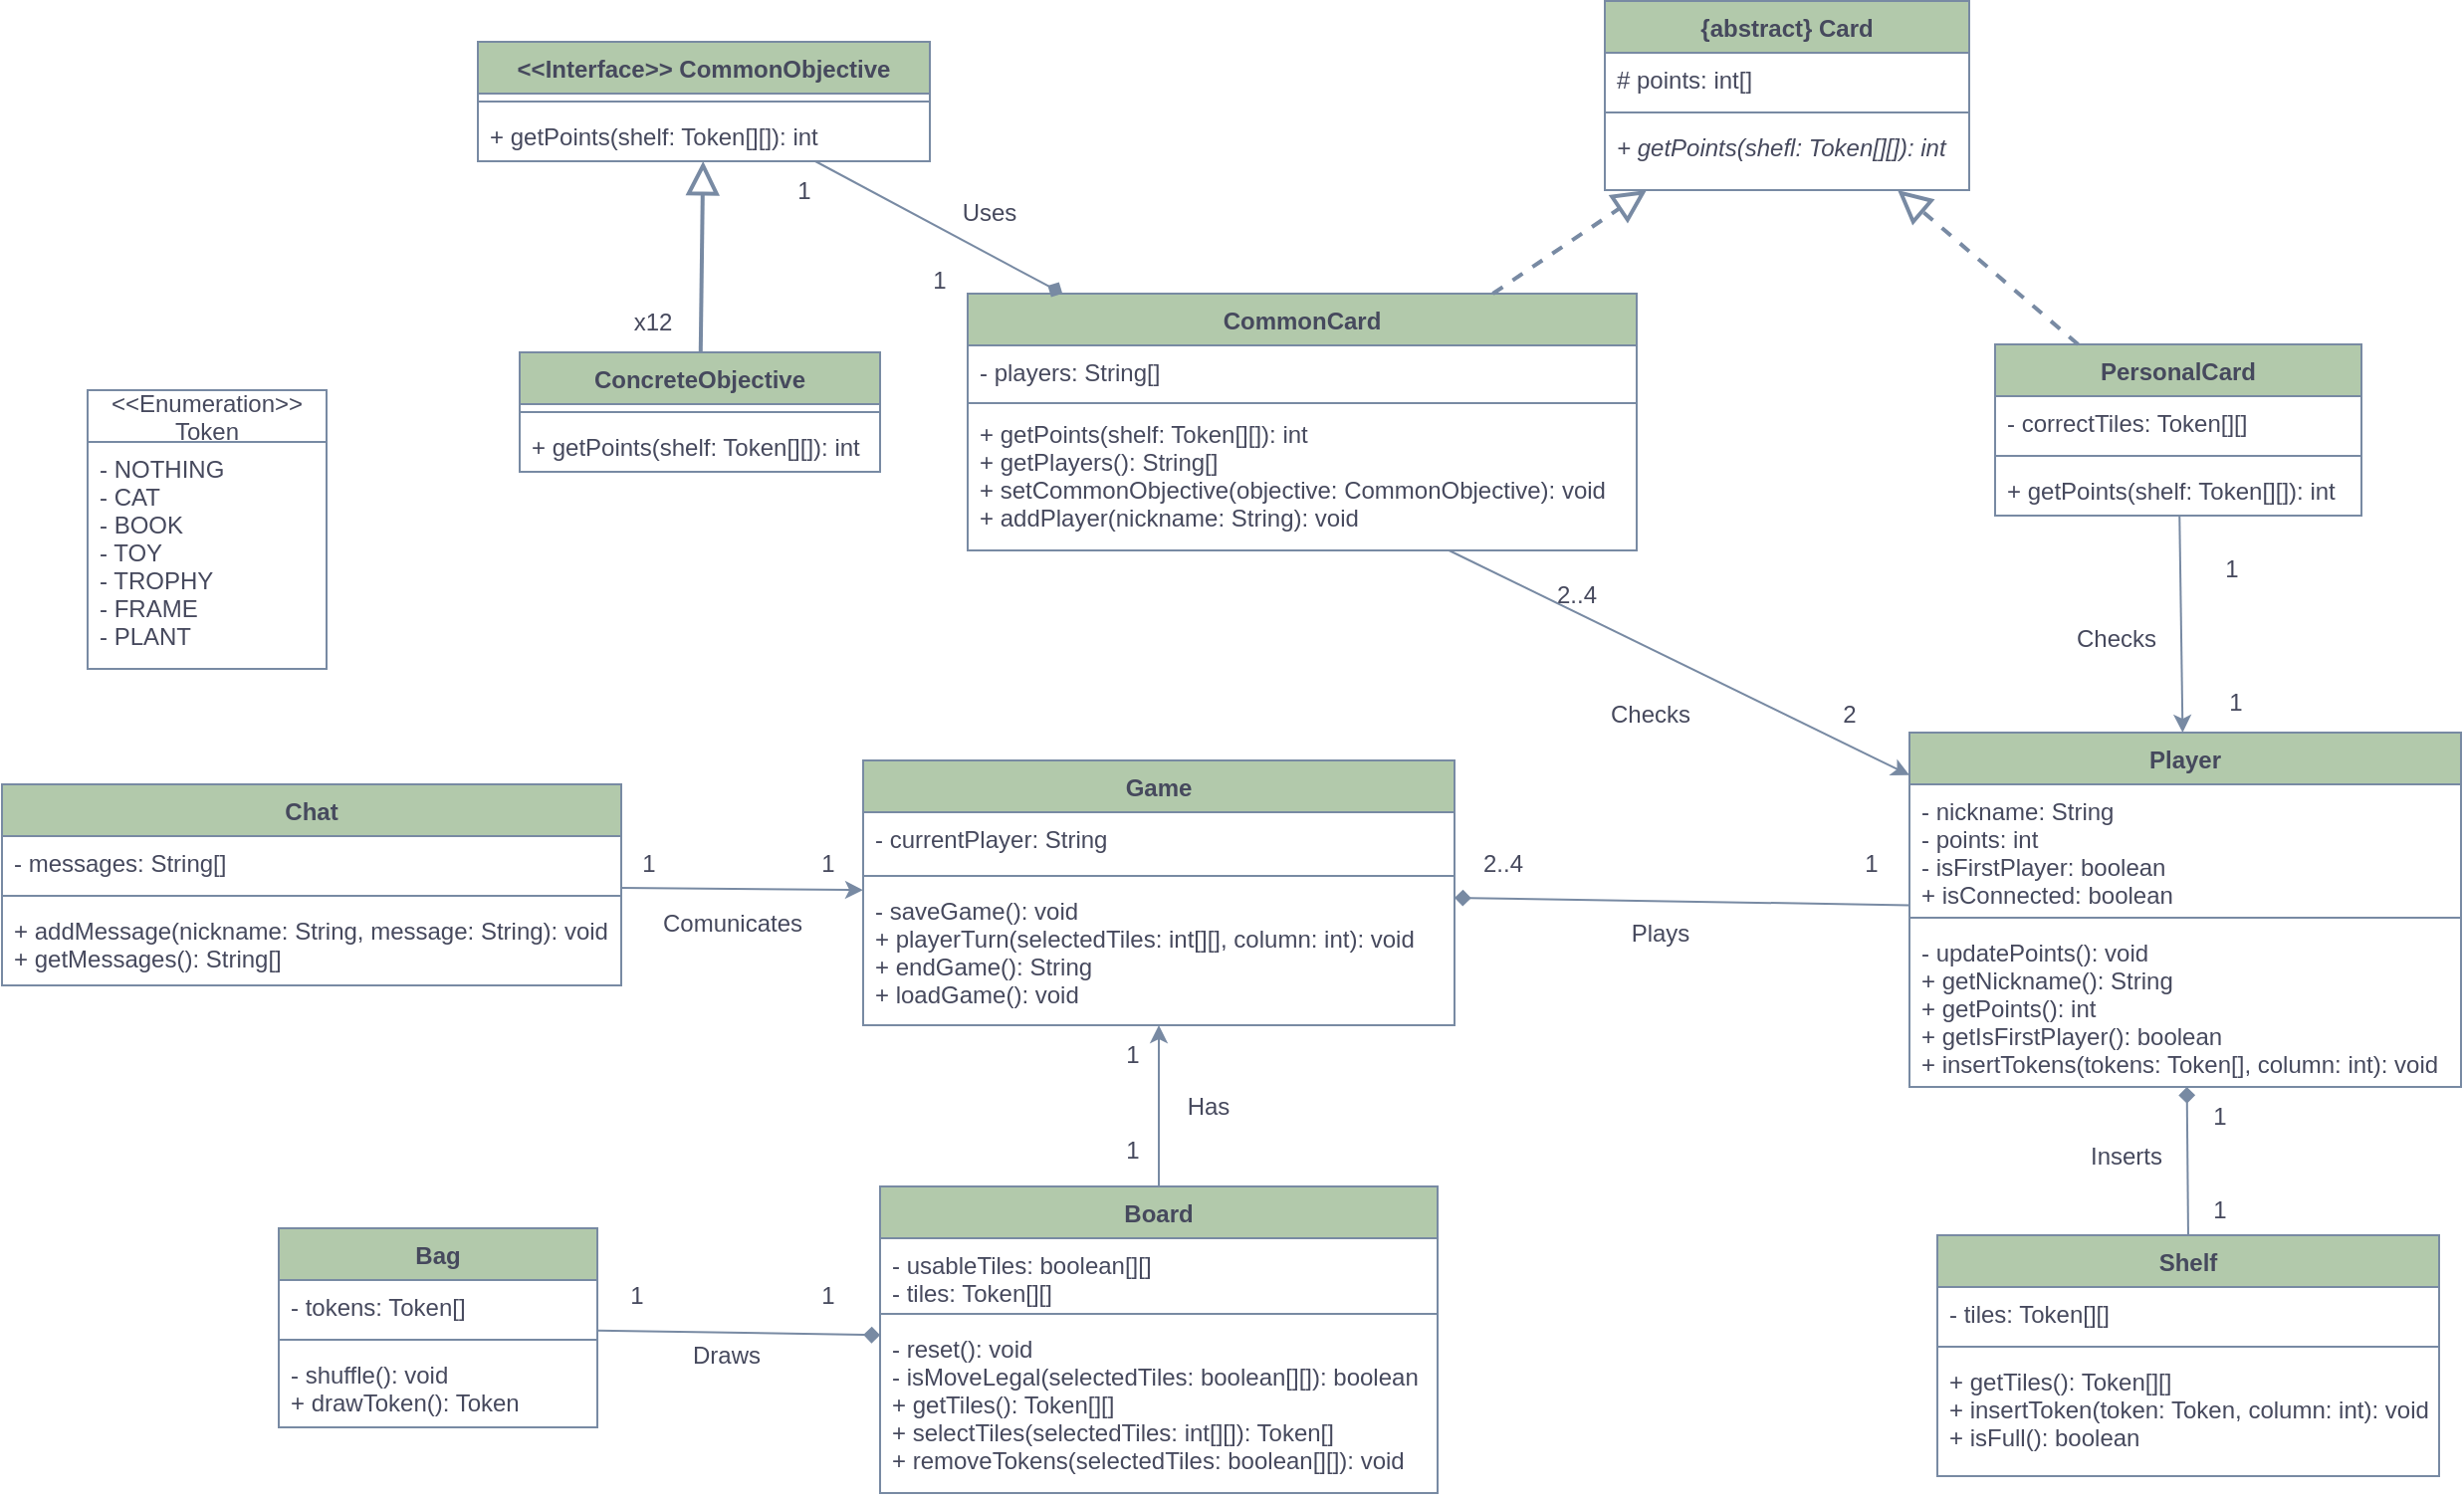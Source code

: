 <mxfile version="20.7.4" type="device"><diagram id="_t1ll57kga8P7ac47vfJ" name="Page-1"><mxGraphModel dx="1434" dy="839" grid="0" gridSize="10" guides="1" tooltips="1" connect="1" arrows="1" fold="1" page="0" pageScale="1" pageWidth="850" pageHeight="1100" background="#ffffff" math="0" shadow="0"><root><mxCell id="0"/><mxCell id="1" parent="0"/><mxCell id="5U5EhdQ0FwdngcvX8T_U-1" value="Player" style="swimlane;fontStyle=1;align=center;verticalAlign=top;childLayout=stackLayout;horizontal=1;startSize=26;horizontalStack=0;resizeParent=1;resizeParentMax=0;resizeLast=0;collapsible=1;marginBottom=0;labelBackgroundColor=none;fillColor=#B2C9AB;strokeColor=#788AA3;fontColor=#46495D;" parent="1" vertex="1"><mxGeometry x="1176" y="480" width="277" height="178" as="geometry"/></mxCell><mxCell id="5U5EhdQ0FwdngcvX8T_U-2" value="- nickname: String&#10;- points: int&#10;- isFirstPlayer: boolean&#10;+ isConnected: boolean" style="text;strokeColor=none;fillColor=none;align=left;verticalAlign=top;spacingLeft=4;spacingRight=4;overflow=hidden;rotatable=0;points=[[0,0.5],[1,0.5]];portConstraint=eastwest;labelBackgroundColor=none;fontColor=#46495D;" parent="5U5EhdQ0FwdngcvX8T_U-1" vertex="1"><mxGeometry y="26" width="277" height="63" as="geometry"/></mxCell><mxCell id="5U5EhdQ0FwdngcvX8T_U-3" value="" style="line;strokeWidth=1;fillColor=none;align=left;verticalAlign=middle;spacingTop=-1;spacingLeft=3;spacingRight=3;rotatable=0;labelPosition=right;points=[];portConstraint=eastwest;labelBackgroundColor=none;strokeColor=#788AA3;fontColor=#46495D;" parent="5U5EhdQ0FwdngcvX8T_U-1" vertex="1"><mxGeometry y="89" width="277" height="8" as="geometry"/></mxCell><mxCell id="5U5EhdQ0FwdngcvX8T_U-4" value="- updatePoints(): void&#10;+ getNickname(): String&#10;+ getPoints(): int&#10;+ getIsFirstPlayer(): boolean&#10;+ insertTokens(tokens: Token[], column: int): void" style="text;strokeColor=none;fillColor=none;align=left;verticalAlign=top;spacingLeft=4;spacingRight=4;overflow=hidden;rotatable=0;points=[[0,0.5],[1,0.5]];portConstraint=eastwest;labelBackgroundColor=none;fontColor=#46495D;" parent="5U5EhdQ0FwdngcvX8T_U-1" vertex="1"><mxGeometry y="97" width="277" height="81" as="geometry"/></mxCell><mxCell id="5U5EhdQ0FwdngcvX8T_U-5" value="Shelf" style="swimlane;fontStyle=1;align=center;verticalAlign=top;childLayout=stackLayout;horizontal=1;startSize=26;horizontalStack=0;resizeParent=1;resizeParentMax=0;resizeLast=0;collapsible=1;marginBottom=0;labelBackgroundColor=none;fillColor=#B2C9AB;strokeColor=#788AA3;fontColor=#46495D;" parent="1" vertex="1"><mxGeometry x="1190" y="732.5" width="252" height="121" as="geometry"/></mxCell><mxCell id="5U5EhdQ0FwdngcvX8T_U-6" value="- tiles: Token[][]" style="text;strokeColor=none;fillColor=none;align=left;verticalAlign=top;spacingLeft=4;spacingRight=4;overflow=hidden;rotatable=0;points=[[0,0.5],[1,0.5]];portConstraint=eastwest;labelBackgroundColor=none;fontColor=#46495D;" parent="5U5EhdQ0FwdngcvX8T_U-5" vertex="1"><mxGeometry y="26" width="252" height="26" as="geometry"/></mxCell><mxCell id="5U5EhdQ0FwdngcvX8T_U-7" value="" style="line;strokeWidth=1;fillColor=none;align=left;verticalAlign=middle;spacingTop=-1;spacingLeft=3;spacingRight=3;rotatable=0;labelPosition=right;points=[];portConstraint=eastwest;labelBackgroundColor=none;strokeColor=#788AA3;fontColor=#46495D;" parent="5U5EhdQ0FwdngcvX8T_U-5" vertex="1"><mxGeometry y="52" width="252" height="8" as="geometry"/></mxCell><mxCell id="5U5EhdQ0FwdngcvX8T_U-8" value="+ getTiles(): Token[][]&#10;+ insertToken(token: Token, column: int): void&#10;+ isFull(): boolean" style="text;strokeColor=none;fillColor=none;align=left;verticalAlign=top;spacingLeft=4;spacingRight=4;overflow=hidden;rotatable=0;points=[[0,0.5],[1,0.5]];portConstraint=eastwest;labelBackgroundColor=none;fontColor=#46495D;" parent="5U5EhdQ0FwdngcvX8T_U-5" vertex="1"><mxGeometry y="60" width="252" height="61" as="geometry"/></mxCell><mxCell id="5U5EhdQ0FwdngcvX8T_U-9" value="&lt;&lt;Enumeration&gt;&gt;&#10;Token" style="swimlane;fontStyle=0;childLayout=stackLayout;horizontal=1;startSize=26;fillColor=none;horizontalStack=0;resizeParent=1;resizeParentMax=0;resizeLast=0;collapsible=1;marginBottom=0;labelBackgroundColor=none;strokeColor=#788AA3;fontColor=#46495D;" parent="1" vertex="1"><mxGeometry x="261" y="308" width="120" height="140" as="geometry"><mxRectangle x="130" y="310" width="140" height="40" as="alternateBounds"/></mxGeometry></mxCell><mxCell id="5U5EhdQ0FwdngcvX8T_U-10" value="- NOTHING&#10;- CAT&#10;- BOOK&#10;- TOY&#10;- TROPHY&#10;- FRAME&#10;- PLANT" style="text;strokeColor=none;fillColor=none;align=left;verticalAlign=top;spacingLeft=4;spacingRight=4;overflow=hidden;rotatable=0;points=[[0,0.5],[1,0.5]];portConstraint=eastwest;labelBackgroundColor=none;fontColor=#46495D;" parent="5U5EhdQ0FwdngcvX8T_U-9" vertex="1"><mxGeometry y="26" width="120" height="114" as="geometry"/></mxCell><mxCell id="5U5EhdQ0FwdngcvX8T_U-13" value="Bag" style="swimlane;fontStyle=1;align=center;verticalAlign=top;childLayout=stackLayout;horizontal=1;startSize=26;horizontalStack=0;resizeParent=1;resizeParentMax=0;resizeLast=0;collapsible=1;marginBottom=0;labelBackgroundColor=none;fillColor=#B2C9AB;strokeColor=#788AA3;fontColor=#46495D;" parent="1" vertex="1"><mxGeometry x="357" y="729" width="160" height="100" as="geometry"/></mxCell><mxCell id="5U5EhdQ0FwdngcvX8T_U-14" value="- tokens: Token[]" style="text;strokeColor=none;fillColor=none;align=left;verticalAlign=top;spacingLeft=4;spacingRight=4;overflow=hidden;rotatable=0;points=[[0,0.5],[1,0.5]];portConstraint=eastwest;labelBackgroundColor=none;fontColor=#46495D;" parent="5U5EhdQ0FwdngcvX8T_U-13" vertex="1"><mxGeometry y="26" width="160" height="26" as="geometry"/></mxCell><mxCell id="5U5EhdQ0FwdngcvX8T_U-15" value="" style="line;strokeWidth=1;fillColor=none;align=left;verticalAlign=middle;spacingTop=-1;spacingLeft=3;spacingRight=3;rotatable=0;labelPosition=right;points=[];portConstraint=eastwest;labelBackgroundColor=none;strokeColor=#788AA3;fontColor=#46495D;" parent="5U5EhdQ0FwdngcvX8T_U-13" vertex="1"><mxGeometry y="52" width="160" height="8" as="geometry"/></mxCell><mxCell id="5U5EhdQ0FwdngcvX8T_U-16" value="- shuffle(): void&#10;+ drawToken(): Token" style="text;strokeColor=none;fillColor=none;align=left;verticalAlign=top;spacingLeft=4;spacingRight=4;overflow=hidden;rotatable=0;points=[[0,0.5],[1,0.5]];portConstraint=eastwest;labelBackgroundColor=none;fontColor=#46495D;" parent="5U5EhdQ0FwdngcvX8T_U-13" vertex="1"><mxGeometry y="60" width="160" height="40" as="geometry"/></mxCell><mxCell id="5U5EhdQ0FwdngcvX8T_U-17" value="Board" style="swimlane;fontStyle=1;align=center;verticalAlign=top;childLayout=stackLayout;horizontal=1;startSize=26;horizontalStack=0;resizeParent=1;resizeParentMax=0;resizeLast=0;collapsible=1;marginBottom=0;labelBackgroundColor=none;fillColor=#B2C9AB;strokeColor=#788AA3;fontColor=#46495D;" parent="1" vertex="1"><mxGeometry x="659" y="708" width="280" height="154" as="geometry"/></mxCell><mxCell id="5U5EhdQ0FwdngcvX8T_U-18" value="- usableTiles: boolean[][]&#10;- tiles: Token[][]" style="text;strokeColor=none;fillColor=none;align=left;verticalAlign=top;spacingLeft=4;spacingRight=4;overflow=hidden;rotatable=0;points=[[0,0.5],[1,0.5]];portConstraint=eastwest;labelBackgroundColor=none;fontColor=#46495D;" parent="5U5EhdQ0FwdngcvX8T_U-17" vertex="1"><mxGeometry y="26" width="280" height="34" as="geometry"/></mxCell><mxCell id="5U5EhdQ0FwdngcvX8T_U-19" value="" style="line;strokeWidth=1;fillColor=none;align=left;verticalAlign=middle;spacingTop=-1;spacingLeft=3;spacingRight=3;rotatable=0;labelPosition=right;points=[];portConstraint=eastwest;labelBackgroundColor=none;strokeColor=#788AA3;fontColor=#46495D;" parent="5U5EhdQ0FwdngcvX8T_U-17" vertex="1"><mxGeometry y="60" width="280" height="8" as="geometry"/></mxCell><mxCell id="5U5EhdQ0FwdngcvX8T_U-20" value="- reset(): void&#10;- isMoveLegal(selectedTiles: boolean[][]): boolean&#10;+ getTiles(): Token[][]&#10;+ selectTiles(selectedTiles: int[][]): Token[]&#10;+ removeTokens(selectedTiles: boolean[][]): void" style="text;strokeColor=none;fillColor=none;align=left;verticalAlign=top;spacingLeft=4;spacingRight=4;overflow=hidden;rotatable=0;points=[[0,0.5],[1,0.5]];portConstraint=eastwest;labelBackgroundColor=none;fontColor=#46495D;" parent="5U5EhdQ0FwdngcvX8T_U-17" vertex="1"><mxGeometry y="68" width="280" height="86" as="geometry"/></mxCell><mxCell id="5U5EhdQ0FwdngcvX8T_U-26" value="PersonalCard" style="swimlane;fontStyle=1;align=center;verticalAlign=top;childLayout=stackLayout;horizontal=1;startSize=26;horizontalStack=0;resizeParent=1;resizeParentMax=0;resizeLast=0;collapsible=1;marginBottom=0;labelBackgroundColor=none;fillColor=#B2C9AB;strokeColor=#788AA3;fontColor=#46495D;" parent="1" vertex="1"><mxGeometry x="1219" y="285" width="184" height="86" as="geometry"/></mxCell><mxCell id="5U5EhdQ0FwdngcvX8T_U-27" value="- correctTiles: Token[][]&#10;" style="text;strokeColor=none;fillColor=none;align=left;verticalAlign=top;spacingLeft=4;spacingRight=4;overflow=hidden;rotatable=0;points=[[0,0.5],[1,0.5]];portConstraint=eastwest;labelBackgroundColor=none;fontColor=#46495D;" parent="5U5EhdQ0FwdngcvX8T_U-26" vertex="1"><mxGeometry y="26" width="184" height="26" as="geometry"/></mxCell><mxCell id="5U5EhdQ0FwdngcvX8T_U-28" value="" style="line;strokeWidth=1;fillColor=none;align=left;verticalAlign=middle;spacingTop=-1;spacingLeft=3;spacingRight=3;rotatable=0;labelPosition=right;points=[];portConstraint=eastwest;labelBackgroundColor=none;strokeColor=#788AA3;fontColor=#46495D;" parent="5U5EhdQ0FwdngcvX8T_U-26" vertex="1"><mxGeometry y="52" width="184" height="8" as="geometry"/></mxCell><mxCell id="5U5EhdQ0FwdngcvX8T_U-29" value="+ getPoints(shelf: Token[][]): int" style="text;strokeColor=none;fillColor=none;align=left;verticalAlign=top;spacingLeft=4;spacingRight=4;overflow=hidden;rotatable=0;points=[[0,0.5],[1,0.5]];portConstraint=eastwest;labelBackgroundColor=none;fontColor=#46495D;" parent="5U5EhdQ0FwdngcvX8T_U-26" vertex="1"><mxGeometry y="60" width="184" height="26" as="geometry"/></mxCell><mxCell id="5U5EhdQ0FwdngcvX8T_U-30" value="CommonCard" style="swimlane;fontStyle=1;align=center;verticalAlign=top;childLayout=stackLayout;horizontal=1;startSize=26;horizontalStack=0;resizeParent=1;resizeParentMax=0;resizeLast=0;collapsible=1;marginBottom=0;labelBackgroundColor=none;fillColor=#B2C9AB;strokeColor=#788AA3;fontColor=#46495D;" parent="1" vertex="1"><mxGeometry x="703" y="259.5" width="336" height="129" as="geometry"/></mxCell><mxCell id="5U5EhdQ0FwdngcvX8T_U-31" value="- players: String[]" style="text;strokeColor=none;fillColor=none;align=left;verticalAlign=top;spacingLeft=4;spacingRight=4;overflow=hidden;rotatable=0;points=[[0,0.5],[1,0.5]];portConstraint=eastwest;labelBackgroundColor=none;fontColor=#46495D;" parent="5U5EhdQ0FwdngcvX8T_U-30" vertex="1"><mxGeometry y="26" width="336" height="27" as="geometry"/></mxCell><mxCell id="5U5EhdQ0FwdngcvX8T_U-32" value="" style="line;strokeWidth=1;fillColor=none;align=left;verticalAlign=middle;spacingTop=-1;spacingLeft=3;spacingRight=3;rotatable=0;labelPosition=right;points=[];portConstraint=eastwest;labelBackgroundColor=none;strokeColor=#788AA3;fontColor=#46495D;" parent="5U5EhdQ0FwdngcvX8T_U-30" vertex="1"><mxGeometry y="53" width="336" height="4" as="geometry"/></mxCell><mxCell id="5U5EhdQ0FwdngcvX8T_U-33" value="+ getPoints(shelf: Token[][]): int&#10;+ getPlayers(): String[]&#10;+ setCommonObjective(objective: CommonObjective): void&#10;+ addPlayer(nickname: String): void&#10;" style="text;strokeColor=none;fillColor=none;align=left;verticalAlign=top;spacingLeft=4;spacingRight=4;overflow=hidden;rotatable=0;points=[[0,0.5],[1,0.5]];portConstraint=eastwest;labelBackgroundColor=none;fontColor=#46495D;" parent="5U5EhdQ0FwdngcvX8T_U-30" vertex="1"><mxGeometry y="57" width="336" height="72" as="geometry"/></mxCell><mxCell id="5U5EhdQ0FwdngcvX8T_U-46" value="Game" style="swimlane;fontStyle=1;align=center;verticalAlign=top;childLayout=stackLayout;horizontal=1;startSize=26;horizontalStack=0;resizeParent=1;resizeParentMax=0;resizeLast=0;collapsible=1;marginBottom=0;strokeColor=#788AA3;fontColor=#46495D;fillColor=#B2C9AB;labelBackgroundColor=none;" parent="1" vertex="1"><mxGeometry x="650.5" y="494" width="297" height="133" as="geometry"><mxRectangle x="788" y="483" width="68" height="26" as="alternateBounds"/></mxGeometry></mxCell><mxCell id="5U5EhdQ0FwdngcvX8T_U-47" value="- currentPlayer: String" style="text;strokeColor=none;fillColor=none;align=left;verticalAlign=top;spacingLeft=4;spacingRight=4;overflow=hidden;rotatable=0;points=[[0,0.5],[1,0.5]];portConstraint=eastwest;fontColor=#46495D;labelBackgroundColor=none;" parent="5U5EhdQ0FwdngcvX8T_U-46" vertex="1"><mxGeometry y="26" width="297" height="28" as="geometry"/></mxCell><mxCell id="5U5EhdQ0FwdngcvX8T_U-48" value="" style="line;strokeWidth=1;fillColor=none;align=left;verticalAlign=middle;spacingTop=-1;spacingLeft=3;spacingRight=3;rotatable=0;labelPosition=right;points=[];portConstraint=eastwest;strokeColor=#788AA3;fontColor=#46495D;labelBackgroundColor=none;" parent="5U5EhdQ0FwdngcvX8T_U-46" vertex="1"><mxGeometry y="54" width="297" height="8" as="geometry"/></mxCell><mxCell id="5U5EhdQ0FwdngcvX8T_U-49" value="- saveGame(): void&#10;+ playerTurn(selectedTiles: int[][], column: int): void&#10;+ endGame(): String&#10;+ loadGame(): void" style="text;strokeColor=none;fillColor=none;align=left;verticalAlign=top;spacingLeft=4;spacingRight=4;overflow=hidden;rotatable=0;points=[[0,0.5],[1,0.5]];portConstraint=eastwest;fontColor=#46495D;labelBackgroundColor=none;" parent="5U5EhdQ0FwdngcvX8T_U-46" vertex="1"><mxGeometry y="62" width="297" height="71" as="geometry"/></mxCell><mxCell id="8uxAzN5dOBolWnlY6mp5-1" value="" style="endArrow=none;html=1;rounded=0;entryX=0.5;entryY=0;entryDx=0;entryDy=0;startArrow=diamond;startFill=1;endFill=0;labelBackgroundColor=none;strokeColor=#788AA3;fontColor=default;" parent="1" source="5U5EhdQ0FwdngcvX8T_U-1" target="5U5EhdQ0FwdngcvX8T_U-5" edge="1"><mxGeometry width="50" height="50" relative="1" as="geometry"><mxPoint x="973" y="651" as="sourcePoint"/><mxPoint x="1023" y="601" as="targetPoint"/></mxGeometry></mxCell><mxCell id="8uxAzN5dOBolWnlY6mp5-2" value="Inserts" style="text;html=1;strokeColor=none;fillColor=none;align=center;verticalAlign=middle;whiteSpace=wrap;rounded=0;labelBackgroundColor=none;fontColor=#46495D;" parent="1" vertex="1"><mxGeometry x="1255" y="678" width="60" height="30" as="geometry"/></mxCell><mxCell id="8uxAzN5dOBolWnlY6mp5-5" value="1" style="text;html=1;strokeColor=none;fillColor=none;align=center;verticalAlign=middle;whiteSpace=wrap;rounded=0;labelBackgroundColor=none;fontColor=#46495D;" parent="1" vertex="1"><mxGeometry x="1302" y="658" width="60" height="30" as="geometry"/></mxCell><mxCell id="8uxAzN5dOBolWnlY6mp5-6" value="1" style="text;html=1;strokeColor=none;fillColor=none;align=center;verticalAlign=middle;whiteSpace=wrap;rounded=0;labelBackgroundColor=none;fontColor=#46495D;" parent="1" vertex="1"><mxGeometry x="1302" y="705" width="60" height="30" as="geometry"/></mxCell><mxCell id="8uxAzN5dOBolWnlY6mp5-7" value="" style="endArrow=diamond;html=1;rounded=0;labelBackgroundColor=none;strokeColor=#788AA3;fontColor=default;endFill=1;" parent="1" source="5U5EhdQ0FwdngcvX8T_U-13" target="5U5EhdQ0FwdngcvX8T_U-17" edge="1"><mxGeometry width="50" height="50" relative="1" as="geometry"><mxPoint x="719" y="697" as="sourcePoint"/><mxPoint x="769" y="647" as="targetPoint"/></mxGeometry></mxCell><mxCell id="8uxAzN5dOBolWnlY6mp5-8" value="1" style="text;html=1;strokeColor=none;fillColor=none;align=center;verticalAlign=middle;whiteSpace=wrap;rounded=0;labelBackgroundColor=none;fontColor=#46495D;" parent="1" vertex="1"><mxGeometry x="507" y="748" width="60" height="30" as="geometry"/></mxCell><mxCell id="8uxAzN5dOBolWnlY6mp5-9" value="1" style="text;html=1;strokeColor=none;fillColor=none;align=center;verticalAlign=middle;whiteSpace=wrap;rounded=0;labelBackgroundColor=none;fontColor=#46495D;" parent="1" vertex="1"><mxGeometry x="603" y="748" width="60" height="30" as="geometry"/></mxCell><mxCell id="8uxAzN5dOBolWnlY6mp5-10" value="Draws" style="text;html=1;strokeColor=none;fillColor=none;align=center;verticalAlign=middle;whiteSpace=wrap;rounded=0;labelBackgroundColor=none;fontColor=#46495D;" parent="1" vertex="1"><mxGeometry x="552" y="778" width="60" height="30" as="geometry"/></mxCell><mxCell id="8uxAzN5dOBolWnlY6mp5-11" value="" style="endArrow=diamond;html=1;rounded=0;labelBackgroundColor=none;strokeColor=#788AA3;fontColor=default;startArrow=none;startFill=0;endFill=1;" parent="1" source="5U5EhdQ0FwdngcvX8T_U-1" target="5U5EhdQ0FwdngcvX8T_U-46" edge="1"><mxGeometry width="50" height="50" relative="1" as="geometry"><mxPoint x="886" y="497" as="sourcePoint"/><mxPoint x="936" y="447" as="targetPoint"/></mxGeometry></mxCell><mxCell id="8uxAzN5dOBolWnlY6mp5-12" value="1" style="text;html=1;strokeColor=none;fillColor=none;align=center;verticalAlign=middle;whiteSpace=wrap;rounded=0;labelBackgroundColor=none;fontColor=#46495D;" parent="1" vertex="1"><mxGeometry x="1127" y="531" width="60" height="30" as="geometry"/></mxCell><mxCell id="8uxAzN5dOBolWnlY6mp5-13" value="2..4" style="text;html=1;strokeColor=none;fillColor=none;align=center;verticalAlign=middle;whiteSpace=wrap;rounded=0;labelBackgroundColor=none;fontColor=#46495D;" parent="1" vertex="1"><mxGeometry x="942" y="531" width="60" height="30" as="geometry"/></mxCell><mxCell id="8uxAzN5dOBolWnlY6mp5-14" value="Plays" style="text;html=1;strokeColor=none;fillColor=none;align=center;verticalAlign=middle;whiteSpace=wrap;rounded=0;labelBackgroundColor=none;fontColor=#46495D;" parent="1" vertex="1"><mxGeometry x="1021" y="566" width="60" height="30" as="geometry"/></mxCell><mxCell id="8uxAzN5dOBolWnlY6mp5-15" value="" style="endArrow=classic;html=1;rounded=0;labelBackgroundColor=none;strokeColor=#788AA3;fontColor=default;" parent="1" source="5U5EhdQ0FwdngcvX8T_U-17" target="5U5EhdQ0FwdngcvX8T_U-46" edge="1"><mxGeometry width="50" height="50" relative="1" as="geometry"><mxPoint x="886" y="497" as="sourcePoint"/><mxPoint x="936" y="447" as="targetPoint"/></mxGeometry></mxCell><mxCell id="8uxAzN5dOBolWnlY6mp5-16" value="Has" style="text;html=1;strokeColor=none;fillColor=none;align=center;verticalAlign=middle;whiteSpace=wrap;rounded=0;labelBackgroundColor=none;fontColor=#46495D;" parent="1" vertex="1"><mxGeometry x="794" y="653" width="60" height="30" as="geometry"/></mxCell><mxCell id="8uxAzN5dOBolWnlY6mp5-17" value="1" style="text;html=1;strokeColor=none;fillColor=none;align=center;verticalAlign=middle;whiteSpace=wrap;rounded=0;labelBackgroundColor=none;fontColor=#46495D;" parent="1" vertex="1"><mxGeometry x="756" y="627" width="60" height="30" as="geometry"/></mxCell><mxCell id="8uxAzN5dOBolWnlY6mp5-18" value="1" style="text;html=1;strokeColor=none;fillColor=none;align=center;verticalAlign=middle;whiteSpace=wrap;rounded=0;labelBackgroundColor=none;fontColor=#46495D;" parent="1" vertex="1"><mxGeometry x="756" y="675" width="60" height="30" as="geometry"/></mxCell><mxCell id="8uxAzN5dOBolWnlY6mp5-19" value="" style="endArrow=classic;html=1;rounded=0;labelBackgroundColor=none;strokeColor=#788AA3;fontColor=default;" parent="1" source="5U5EhdQ0FwdngcvX8T_U-33" target="5U5EhdQ0FwdngcvX8T_U-1" edge="1"><mxGeometry width="50" height="50" relative="1" as="geometry"><mxPoint x="886" y="497" as="sourcePoint"/><mxPoint x="936" y="447" as="targetPoint"/></mxGeometry></mxCell><mxCell id="8uxAzN5dOBolWnlY6mp5-20" value="" style="endArrow=classic;html=1;rounded=0;labelBackgroundColor=none;strokeColor=#788AA3;fontColor=default;" parent="1" source="5U5EhdQ0FwdngcvX8T_U-26" target="5U5EhdQ0FwdngcvX8T_U-1" edge="1"><mxGeometry width="50" height="50" relative="1" as="geometry"><mxPoint x="886" y="497" as="sourcePoint"/><mxPoint x="936" y="447" as="targetPoint"/></mxGeometry></mxCell><mxCell id="8uxAzN5dOBolWnlY6mp5-21" value="2" style="text;html=1;strokeColor=none;fillColor=none;align=center;verticalAlign=middle;whiteSpace=wrap;rounded=0;labelBackgroundColor=none;fontColor=#46495D;" parent="1" vertex="1"><mxGeometry x="1116" y="456" width="60" height="30" as="geometry"/></mxCell><mxCell id="8uxAzN5dOBolWnlY6mp5-22" value="2..4" style="text;html=1;strokeColor=none;fillColor=none;align=center;verticalAlign=middle;whiteSpace=wrap;rounded=0;labelBackgroundColor=none;fontColor=#46495D;" parent="1" vertex="1"><mxGeometry x="979" y="396" width="60" height="30" as="geometry"/></mxCell><mxCell id="8uxAzN5dOBolWnlY6mp5-24" value="Checks" style="text;html=1;strokeColor=none;fillColor=none;align=center;verticalAlign=middle;whiteSpace=wrap;rounded=0;labelBackgroundColor=none;fontColor=#46495D;" parent="1" vertex="1"><mxGeometry x="1016" y="456" width="60" height="30" as="geometry"/></mxCell><mxCell id="8uxAzN5dOBolWnlY6mp5-25" value="Checks" style="text;html=1;strokeColor=none;fillColor=none;align=center;verticalAlign=middle;whiteSpace=wrap;rounded=0;labelBackgroundColor=none;fontColor=#46495D;" parent="1" vertex="1"><mxGeometry x="1250" y="418" width="60" height="30" as="geometry"/></mxCell><mxCell id="8uxAzN5dOBolWnlY6mp5-26" value="1" style="text;html=1;strokeColor=none;fillColor=none;align=center;verticalAlign=middle;whiteSpace=wrap;rounded=0;labelBackgroundColor=none;fontColor=#46495D;" parent="1" vertex="1"><mxGeometry x="1310" y="450" width="60" height="30" as="geometry"/></mxCell><mxCell id="8uxAzN5dOBolWnlY6mp5-27" value="1" style="text;html=1;strokeColor=none;fillColor=none;align=center;verticalAlign=middle;whiteSpace=wrap;rounded=0;labelBackgroundColor=none;fontColor=#46495D;" parent="1" vertex="1"><mxGeometry x="1308" y="383" width="60" height="30" as="geometry"/></mxCell><mxCell id="8uxAzN5dOBolWnlY6mp5-40" value="{abstract} Card" style="swimlane;fontStyle=1;align=center;verticalAlign=top;childLayout=stackLayout;horizontal=1;startSize=26;horizontalStack=0;resizeParent=1;resizeParentMax=0;resizeLast=0;collapsible=1;marginBottom=0;strokeColor=#788AA3;fontColor=#46495D;fillColor=#B2C9AB;labelBackgroundColor=none;" parent="1" vertex="1"><mxGeometry x="1023" y="112.5" width="183" height="95" as="geometry"/></mxCell><mxCell id="8uxAzN5dOBolWnlY6mp5-41" value="# points: int[]" style="text;strokeColor=none;fillColor=none;align=left;verticalAlign=top;spacingLeft=4;spacingRight=4;overflow=hidden;rotatable=0;points=[[0,0.5],[1,0.5]];portConstraint=eastwest;fontColor=#46495D;labelBackgroundColor=none;" parent="8uxAzN5dOBolWnlY6mp5-40" vertex="1"><mxGeometry y="26" width="183" height="26" as="geometry"/></mxCell><mxCell id="8uxAzN5dOBolWnlY6mp5-42" value="" style="line;strokeWidth=1;fillColor=none;align=left;verticalAlign=middle;spacingTop=-1;spacingLeft=3;spacingRight=3;rotatable=0;labelPosition=right;points=[];portConstraint=eastwest;strokeColor=#788AA3;fontColor=#46495D;labelBackgroundColor=none;" parent="8uxAzN5dOBolWnlY6mp5-40" vertex="1"><mxGeometry y="52" width="183" height="8" as="geometry"/></mxCell><mxCell id="8uxAzN5dOBolWnlY6mp5-43" value="+ getPoints(shefl: Token[][]): int" style="text;strokeColor=none;fillColor=none;align=left;verticalAlign=top;spacingLeft=4;spacingRight=4;overflow=hidden;rotatable=0;points=[[0,0.5],[1,0.5]];portConstraint=eastwest;fontColor=#46495D;fontStyle=2;labelBackgroundColor=none;" parent="8uxAzN5dOBolWnlY6mp5-40" vertex="1"><mxGeometry y="60" width="183" height="35" as="geometry"/></mxCell><mxCell id="8uxAzN5dOBolWnlY6mp5-44" value="" style="endArrow=block;dashed=1;endFill=0;endSize=12;html=1;rounded=0;strokeColor=#788AA3;fontColor=default;fillColor=#B2C9AB;strokeWidth=2;labelBackgroundColor=none;" parent="1" source="5U5EhdQ0FwdngcvX8T_U-30" target="8uxAzN5dOBolWnlY6mp5-40" edge="1"><mxGeometry width="160" relative="1" as="geometry"><mxPoint x="753" y="513" as="sourcePoint"/><mxPoint x="913" y="513" as="targetPoint"/></mxGeometry></mxCell><mxCell id="8uxAzN5dOBolWnlY6mp5-45" value="" style="endArrow=block;dashed=1;endFill=0;endSize=12;html=1;rounded=0;strokeColor=#788AA3;fontColor=default;fillColor=#B2C9AB;strokeWidth=2;labelBackgroundColor=none;" parent="1" source="5U5EhdQ0FwdngcvX8T_U-26" target="8uxAzN5dOBolWnlY6mp5-40" edge="1"><mxGeometry width="160" relative="1" as="geometry"><mxPoint x="963.067" y="286" as="sourcePoint"/><mxPoint x="1058.396" y="217.5" as="targetPoint"/></mxGeometry></mxCell><mxCell id="vBfrhpClWb6Dbb61R3XF-8" value="" style="text;strokeColor=none;fillColor=none;align=left;verticalAlign=middle;spacingTop=-1;spacingLeft=4;spacingRight=4;rotatable=0;labelPosition=right;points=[];portConstraint=eastwest;fontColor=#46495D;labelBackgroundColor=none;" parent="1" vertex="1"><mxGeometry x="895" y="509" width="20" height="14" as="geometry"/></mxCell><mxCell id="vBfrhpClWb6Dbb61R3XF-10" value="&lt;&lt;Interface&gt;&gt; CommonObjective" style="swimlane;fontStyle=1;align=center;verticalAlign=top;childLayout=stackLayout;horizontal=1;startSize=26;horizontalStack=0;resizeParent=1;resizeParentMax=0;resizeLast=0;collapsible=1;marginBottom=0;labelBackgroundColor=none;fillStyle=auto;strokeColor=#788AA3;fontColor=#46495D;fillColor=#B2C9AB;" parent="1" vertex="1"><mxGeometry x="457" y="133" width="227" height="60" as="geometry"/></mxCell><mxCell id="vBfrhpClWb6Dbb61R3XF-12" value="" style="line;strokeWidth=1;fillColor=none;align=left;verticalAlign=middle;spacingTop=-1;spacingLeft=3;spacingRight=3;rotatable=0;labelPosition=right;points=[];portConstraint=eastwest;strokeColor=#788AA3;labelBackgroundColor=none;fillStyle=auto;fontColor=#46495D;" parent="vBfrhpClWb6Dbb61R3XF-10" vertex="1"><mxGeometry y="26" width="227" height="8" as="geometry"/></mxCell><mxCell id="vBfrhpClWb6Dbb61R3XF-13" value="+ getPoints(shelf: Token[][]): int" style="text;strokeColor=none;fillColor=none;align=left;verticalAlign=top;spacingLeft=4;spacingRight=4;overflow=hidden;rotatable=0;points=[[0,0.5],[1,0.5]];portConstraint=eastwest;labelBackgroundColor=none;fillStyle=auto;fontColor=#46495D;" parent="vBfrhpClWb6Dbb61R3XF-10" vertex="1"><mxGeometry y="34" width="227" height="26" as="geometry"/></mxCell><mxCell id="vBfrhpClWb6Dbb61R3XF-14" value="" style="endArrow=none;html=1;rounded=0;strokeColor=#788AA3;fontColor=default;fillColor=#B2C9AB;endFill=0;startArrow=diamond;startFill=1;labelBackgroundColor=none;" parent="1" source="5U5EhdQ0FwdngcvX8T_U-30" target="vBfrhpClWb6Dbb61R3XF-10" edge="1"><mxGeometry width="50" height="50" relative="1" as="geometry"><mxPoint x="880" y="541" as="sourcePoint"/><mxPoint x="930" y="491" as="targetPoint"/></mxGeometry></mxCell><mxCell id="PLnOk7ym_MhGNwWD7M-D-1" value="" style="endArrow=block;endFill=0;endSize=12;html=1;rounded=0;labelBackgroundColor=none;strokeColor=#788AA3;fontColor=default;strokeWidth=2;" edge="1" parent="1" source="PLnOk7ym_MhGNwWD7M-D-6" target="vBfrhpClWb6Dbb61R3XF-10"><mxGeometry width="160" relative="1" as="geometry"><mxPoint x="225" y="157" as="sourcePoint"/><mxPoint x="385" y="157" as="targetPoint"/></mxGeometry></mxCell><mxCell id="PLnOk7ym_MhGNwWD7M-D-6" value="ConcreteObjective" style="swimlane;fontStyle=1;align=center;verticalAlign=top;childLayout=stackLayout;horizontal=1;startSize=26;horizontalStack=0;resizeParent=1;resizeParentMax=0;resizeLast=0;collapsible=1;marginBottom=0;labelBackgroundColor=none;fillColor=#B2C9AB;strokeColor=#788AA3;fontColor=#46495D;" vertex="1" parent="1"><mxGeometry x="478" y="289" width="181" height="60" as="geometry"/></mxCell><mxCell id="PLnOk7ym_MhGNwWD7M-D-8" value="" style="line;strokeWidth=1;fillColor=none;align=left;verticalAlign=middle;spacingTop=-1;spacingLeft=3;spacingRight=3;rotatable=0;labelPosition=right;points=[];portConstraint=eastwest;strokeColor=#788AA3;labelBackgroundColor=none;fontColor=#46495D;" vertex="1" parent="PLnOk7ym_MhGNwWD7M-D-6"><mxGeometry y="26" width="181" height="8" as="geometry"/></mxCell><mxCell id="PLnOk7ym_MhGNwWD7M-D-9" value="+ getPoints(shelf: Token[][]): int" style="text;strokeColor=none;fillColor=none;align=left;verticalAlign=top;spacingLeft=4;spacingRight=4;overflow=hidden;rotatable=0;points=[[0,0.5],[1,0.5]];portConstraint=eastwest;labelBackgroundColor=none;fontColor=#46495D;" vertex="1" parent="PLnOk7ym_MhGNwWD7M-D-6"><mxGeometry y="34" width="181" height="26" as="geometry"/></mxCell><mxCell id="PLnOk7ym_MhGNwWD7M-D-23" value="x12" style="text;html=1;strokeColor=none;fillColor=none;align=center;verticalAlign=middle;whiteSpace=wrap;rounded=0;fontColor=#46495D;" vertex="1" parent="1"><mxGeometry x="515" y="259" width="60" height="30" as="geometry"/></mxCell><mxCell id="PLnOk7ym_MhGNwWD7M-D-24" value="Uses" style="text;html=1;strokeColor=none;fillColor=none;align=center;verticalAlign=middle;whiteSpace=wrap;rounded=0;fontColor=#46495D;" vertex="1" parent="1"><mxGeometry x="684" y="204" width="60" height="30" as="geometry"/></mxCell><mxCell id="PLnOk7ym_MhGNwWD7M-D-25" value="1" style="text;html=1;strokeColor=none;fillColor=none;align=center;verticalAlign=middle;whiteSpace=wrap;rounded=0;fontColor=#46495D;" vertex="1" parent="1"><mxGeometry x="659" y="237.5" width="60" height="30" as="geometry"/></mxCell><mxCell id="PLnOk7ym_MhGNwWD7M-D-26" value="1" style="text;html=1;strokeColor=none;fillColor=none;align=center;verticalAlign=middle;whiteSpace=wrap;rounded=0;fontColor=#46495D;" vertex="1" parent="1"><mxGeometry x="590.5" y="193" width="60" height="30" as="geometry"/></mxCell><mxCell id="PLnOk7ym_MhGNwWD7M-D-27" value="Chat" style="swimlane;fontStyle=1;align=center;verticalAlign=top;childLayout=stackLayout;horizontal=1;startSize=26;horizontalStack=0;resizeParent=1;resizeParentMax=0;resizeLast=0;collapsible=1;marginBottom=0;strokeColor=#788AA3;fontColor=#46495D;fillColor=#B2C9AB;" vertex="1" parent="1"><mxGeometry x="218" y="506" width="311" height="101" as="geometry"/></mxCell><mxCell id="PLnOk7ym_MhGNwWD7M-D-28" value="- messages: String[]" style="text;strokeColor=none;fillColor=none;align=left;verticalAlign=top;spacingLeft=4;spacingRight=4;overflow=hidden;rotatable=0;points=[[0,0.5],[1,0.5]];portConstraint=eastwest;fontColor=#46495D;" vertex="1" parent="PLnOk7ym_MhGNwWD7M-D-27"><mxGeometry y="26" width="311" height="26" as="geometry"/></mxCell><mxCell id="PLnOk7ym_MhGNwWD7M-D-29" value="" style="line;strokeWidth=1;fillColor=none;align=left;verticalAlign=middle;spacingTop=-1;spacingLeft=3;spacingRight=3;rotatable=0;labelPosition=right;points=[];portConstraint=eastwest;strokeColor=inherit;fontColor=#46495D;" vertex="1" parent="PLnOk7ym_MhGNwWD7M-D-27"><mxGeometry y="52" width="311" height="8" as="geometry"/></mxCell><mxCell id="PLnOk7ym_MhGNwWD7M-D-30" value="+ addMessage(nickname: String, message: String): void&#10;+ getMessages(): String[]" style="text;strokeColor=none;fillColor=none;align=left;verticalAlign=top;spacingLeft=4;spacingRight=4;overflow=hidden;rotatable=0;points=[[0,0.5],[1,0.5]];portConstraint=eastwest;fontColor=#46495D;" vertex="1" parent="PLnOk7ym_MhGNwWD7M-D-27"><mxGeometry y="60" width="311" height="41" as="geometry"/></mxCell><mxCell id="PLnOk7ym_MhGNwWD7M-D-31" value="" style="endArrow=classic;html=1;rounded=0;strokeColor=#788AA3;strokeWidth=1;fontColor=#46495D;fillColor=#B2C9AB;" edge="1" parent="1" source="PLnOk7ym_MhGNwWD7M-D-27" target="5U5EhdQ0FwdngcvX8T_U-46"><mxGeometry width="50" height="50" relative="1" as="geometry"><mxPoint x="598" y="474" as="sourcePoint"/><mxPoint x="648" y="424" as="targetPoint"/></mxGeometry></mxCell><mxCell id="PLnOk7ym_MhGNwWD7M-D-32" value="Comunicates" style="text;html=1;strokeColor=none;fillColor=none;align=center;verticalAlign=middle;whiteSpace=wrap;rounded=0;fontColor=#46495D;" vertex="1" parent="1"><mxGeometry x="555" y="561" width="60" height="30" as="geometry"/></mxCell><mxCell id="PLnOk7ym_MhGNwWD7M-D-33" value="1" style="text;html=1;strokeColor=none;fillColor=none;align=center;verticalAlign=middle;whiteSpace=wrap;rounded=0;fontColor=#46495D;" vertex="1" parent="1"><mxGeometry x="513" y="531" width="60" height="30" as="geometry"/></mxCell><mxCell id="PLnOk7ym_MhGNwWD7M-D-34" value="1" style="text;html=1;strokeColor=none;fillColor=none;align=center;verticalAlign=middle;whiteSpace=wrap;rounded=0;fontColor=#46495D;" vertex="1" parent="1"><mxGeometry x="603" y="531" width="60" height="30" as="geometry"/></mxCell></root></mxGraphModel></diagram></mxfile>